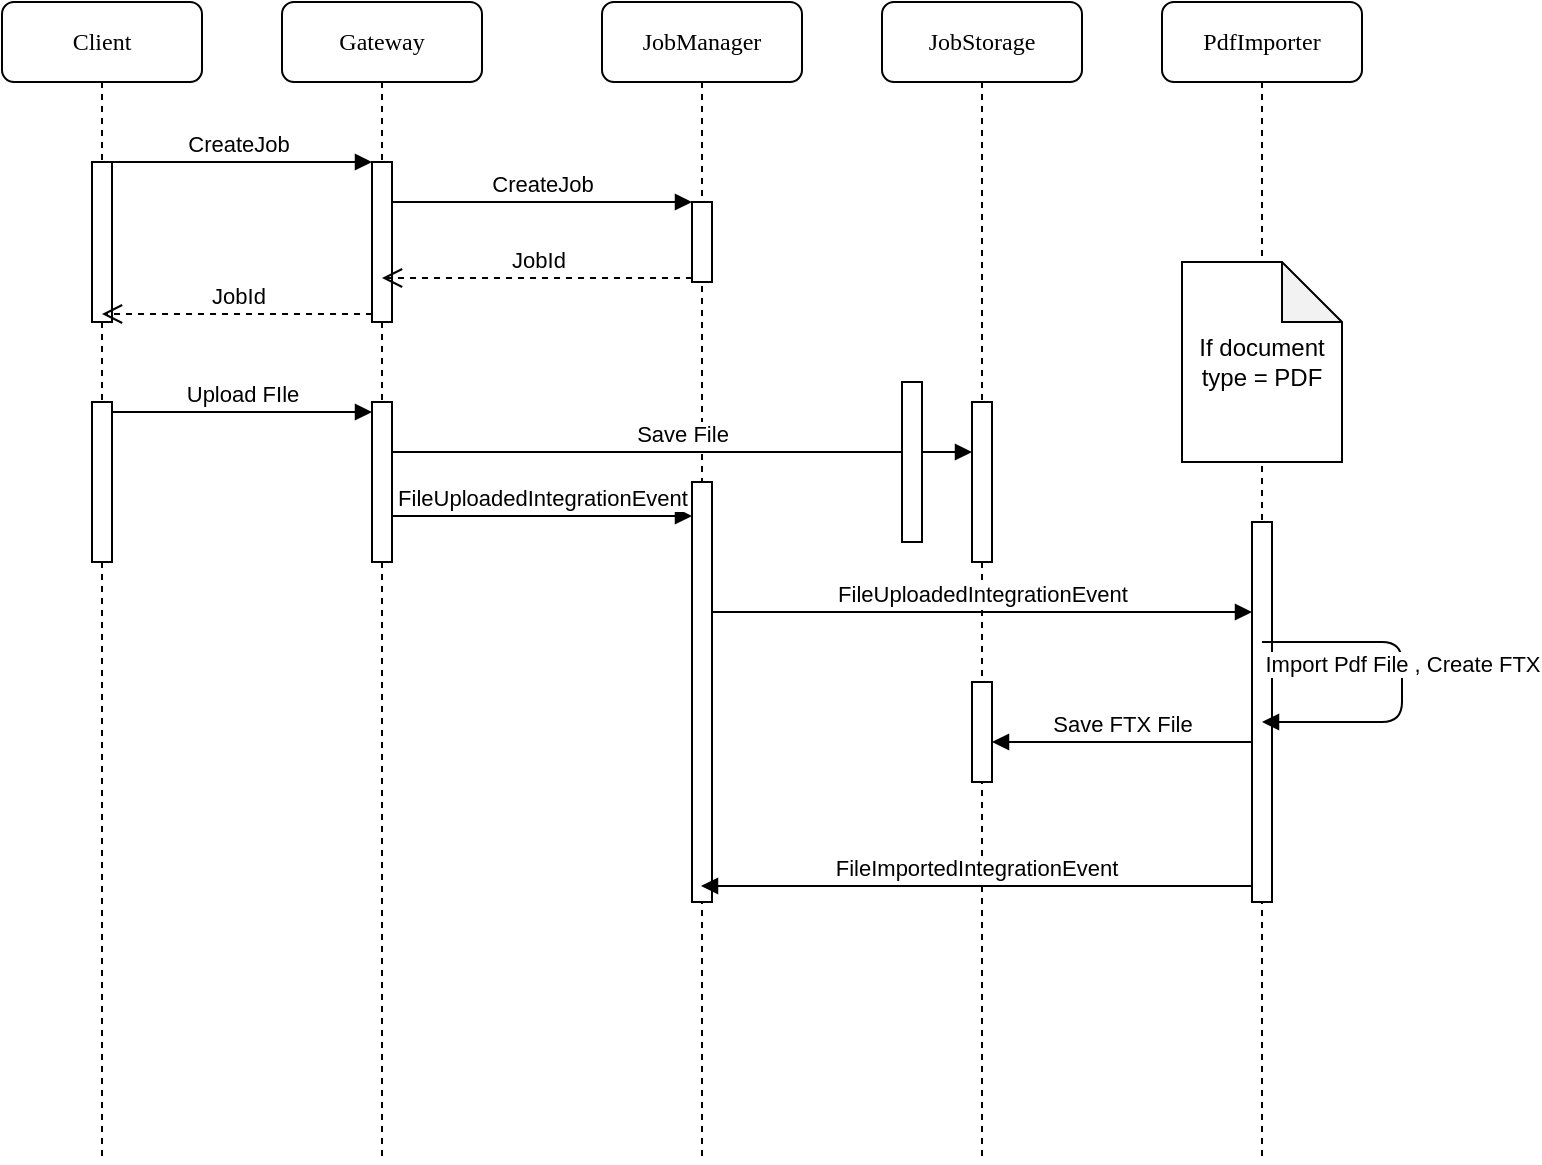 <mxfile version="13.8.1" type="github">
  <diagram name="Page-1" id="13e1069c-82ec-6db2-03f1-153e76fe0fe0">
    <mxGraphModel dx="1426" dy="794" grid="1" gridSize="10" guides="1" tooltips="1" connect="1" arrows="1" fold="1" page="1" pageScale="1" pageWidth="1100" pageHeight="850" background="#ffffff" math="0" shadow="0">
      <root>
        <mxCell id="0" />
        <mxCell id="1" parent="0" />
        <mxCell id="7baba1c4bc27f4b0-2" value="Gateway" style="shape=umlLifeline;perimeter=lifelinePerimeter;whiteSpace=wrap;html=1;container=1;collapsible=0;recursiveResize=0;outlineConnect=0;rounded=1;shadow=0;comic=0;labelBackgroundColor=none;strokeWidth=1;fontFamily=Verdana;fontSize=12;align=center;" parent="1" vertex="1">
          <mxGeometry x="240" y="80" width="100" height="580" as="geometry" />
        </mxCell>
        <mxCell id="CXt8hdQB0j-JE1RTXXkN-15" value="" style="html=1;points=[];perimeter=orthogonalPerimeter;" vertex="1" parent="7baba1c4bc27f4b0-2">
          <mxGeometry x="45" y="80" width="10" height="80" as="geometry" />
        </mxCell>
        <mxCell id="CXt8hdQB0j-JE1RTXXkN-29" value="" style="html=1;points=[];perimeter=orthogonalPerimeter;" vertex="1" parent="7baba1c4bc27f4b0-2">
          <mxGeometry x="45" y="200" width="10" height="80" as="geometry" />
        </mxCell>
        <mxCell id="7baba1c4bc27f4b0-3" value="JobManager" style="shape=umlLifeline;perimeter=lifelinePerimeter;whiteSpace=wrap;html=1;container=1;collapsible=0;recursiveResize=0;outlineConnect=0;rounded=1;shadow=0;comic=0;labelBackgroundColor=none;strokeWidth=1;fontFamily=Verdana;fontSize=12;align=center;" parent="1" vertex="1">
          <mxGeometry x="400" y="80" width="100" height="580" as="geometry" />
        </mxCell>
        <mxCell id="CXt8hdQB0j-JE1RTXXkN-22" value="" style="html=1;points=[];perimeter=orthogonalPerimeter;" vertex="1" parent="7baba1c4bc27f4b0-3">
          <mxGeometry x="45" y="100" width="10" height="40" as="geometry" />
        </mxCell>
        <mxCell id="CXt8hdQB0j-JE1RTXXkN-37" value="" style="html=1;points=[];perimeter=orthogonalPerimeter;" vertex="1" parent="7baba1c4bc27f4b0-3">
          <mxGeometry x="45" y="240" width="10" height="210" as="geometry" />
        </mxCell>
        <mxCell id="7baba1c4bc27f4b0-4" value="JobStorage" style="shape=umlLifeline;perimeter=lifelinePerimeter;whiteSpace=wrap;html=1;container=1;collapsible=0;recursiveResize=0;outlineConnect=0;rounded=1;shadow=0;comic=0;labelBackgroundColor=none;strokeWidth=1;fontFamily=Verdana;fontSize=12;align=center;" parent="1" vertex="1">
          <mxGeometry x="540" y="80" width="100" height="580" as="geometry" />
        </mxCell>
        <mxCell id="CXt8hdQB0j-JE1RTXXkN-35" value="" style="html=1;points=[];perimeter=orthogonalPerimeter;" vertex="1" parent="7baba1c4bc27f4b0-4">
          <mxGeometry x="45" y="200" width="10" height="80" as="geometry" />
        </mxCell>
        <mxCell id="CXt8hdQB0j-JE1RTXXkN-45" value="" style="html=1;points=[];perimeter=orthogonalPerimeter;" vertex="1" parent="7baba1c4bc27f4b0-4">
          <mxGeometry x="45" y="340" width="10" height="50" as="geometry" />
        </mxCell>
        <mxCell id="7baba1c4bc27f4b0-5" value="PdfImporter" style="shape=umlLifeline;perimeter=lifelinePerimeter;whiteSpace=wrap;html=1;container=1;collapsible=0;recursiveResize=0;outlineConnect=0;rounded=1;shadow=0;comic=0;labelBackgroundColor=none;strokeWidth=1;fontFamily=Verdana;fontSize=12;align=center;" parent="1" vertex="1">
          <mxGeometry x="680" y="80" width="100" height="580" as="geometry" />
        </mxCell>
        <mxCell id="CXt8hdQB0j-JE1RTXXkN-46" value="" style="html=1;points=[];perimeter=orthogonalPerimeter;" vertex="1" parent="7baba1c4bc27f4b0-5">
          <mxGeometry x="45" y="260" width="10" height="190" as="geometry" />
        </mxCell>
        <mxCell id="CXt8hdQB0j-JE1RTXXkN-49" value="If document type = PDF" style="shape=note;whiteSpace=wrap;html=1;backgroundOutline=1;darkOpacity=0.05;" vertex="1" parent="7baba1c4bc27f4b0-5">
          <mxGeometry x="10" y="130" width="80" height="100" as="geometry" />
        </mxCell>
        <mxCell id="7baba1c4bc27f4b0-8" value="Client" style="shape=umlLifeline;perimeter=lifelinePerimeter;whiteSpace=wrap;html=1;container=1;collapsible=0;recursiveResize=0;outlineConnect=0;rounded=1;shadow=0;comic=0;labelBackgroundColor=none;strokeWidth=1;fontFamily=Verdana;fontSize=12;align=center;" parent="1" vertex="1">
          <mxGeometry x="100" y="80" width="100" height="580" as="geometry" />
        </mxCell>
        <mxCell id="CXt8hdQB0j-JE1RTXXkN-9" value="" style="html=1;points=[];perimeter=orthogonalPerimeter;" vertex="1" parent="7baba1c4bc27f4b0-8">
          <mxGeometry x="45" y="80" width="10" height="80" as="geometry" />
        </mxCell>
        <mxCell id="CXt8hdQB0j-JE1RTXXkN-26" value="" style="html=1;points=[];perimeter=orthogonalPerimeter;" vertex="1" parent="7baba1c4bc27f4b0-8">
          <mxGeometry x="45" y="200" width="10" height="80" as="geometry" />
        </mxCell>
        <mxCell id="CXt8hdQB0j-JE1RTXXkN-16" value="CreateJob" style="html=1;verticalAlign=bottom;endArrow=block;entryX=0;entryY=0;" edge="1" target="CXt8hdQB0j-JE1RTXXkN-15" parent="1" source="7baba1c4bc27f4b0-8">
          <mxGeometry relative="1" as="geometry">
            <mxPoint x="215" y="160" as="sourcePoint" />
          </mxGeometry>
        </mxCell>
        <mxCell id="CXt8hdQB0j-JE1RTXXkN-17" value="JobId" style="html=1;verticalAlign=bottom;endArrow=open;dashed=1;endSize=8;exitX=0;exitY=0.95;" edge="1" source="CXt8hdQB0j-JE1RTXXkN-15" parent="1" target="7baba1c4bc27f4b0-8">
          <mxGeometry relative="1" as="geometry">
            <mxPoint x="215" y="236" as="targetPoint" />
          </mxGeometry>
        </mxCell>
        <mxCell id="CXt8hdQB0j-JE1RTXXkN-23" value="CreateJob" style="html=1;verticalAlign=bottom;endArrow=block;entryX=0;entryY=0;" edge="1" target="CXt8hdQB0j-JE1RTXXkN-22" parent="1" source="CXt8hdQB0j-JE1RTXXkN-15">
          <mxGeometry relative="1" as="geometry">
            <mxPoint x="375" y="160" as="sourcePoint" />
          </mxGeometry>
        </mxCell>
        <mxCell id="CXt8hdQB0j-JE1RTXXkN-24" value="JobId" style="html=1;verticalAlign=bottom;endArrow=open;dashed=1;endSize=8;exitX=0;exitY=0.95;" edge="1" source="CXt8hdQB0j-JE1RTXXkN-22" parent="1" target="7baba1c4bc27f4b0-2">
          <mxGeometry relative="1" as="geometry">
            <mxPoint x="375" y="236" as="targetPoint" />
          </mxGeometry>
        </mxCell>
        <mxCell id="CXt8hdQB0j-JE1RTXXkN-34" value="Upload FIle" style="html=1;verticalAlign=bottom;endArrow=block;" edge="1" parent="1">
          <mxGeometry width="80" relative="1" as="geometry">
            <mxPoint x="155" y="285" as="sourcePoint" />
            <mxPoint x="285" y="285" as="targetPoint" />
          </mxGeometry>
        </mxCell>
        <mxCell id="CXt8hdQB0j-JE1RTXXkN-36" value="Save File" style="html=1;verticalAlign=bottom;endArrow=block;" edge="1" parent="1">
          <mxGeometry width="80" relative="1" as="geometry">
            <mxPoint x="295" y="305" as="sourcePoint" />
            <mxPoint x="585" y="305" as="targetPoint" />
          </mxGeometry>
        </mxCell>
        <mxCell id="CXt8hdQB0j-JE1RTXXkN-39" value="FileUploadedIntegrationEvent" style="html=1;verticalAlign=bottom;endArrow=block;" edge="1" parent="1">
          <mxGeometry width="80" relative="1" as="geometry">
            <mxPoint x="295" y="337" as="sourcePoint" />
            <mxPoint x="445" y="337" as="targetPoint" />
          </mxGeometry>
        </mxCell>
        <mxCell id="CXt8hdQB0j-JE1RTXXkN-42" value="" style="html=1;points=[];perimeter=orthogonalPerimeter;" vertex="1" parent="1">
          <mxGeometry x="550" y="270" width="10" height="80" as="geometry" />
        </mxCell>
        <mxCell id="CXt8hdQB0j-JE1RTXXkN-43" value="" style="html=1;points=[];perimeter=orthogonalPerimeter;" vertex="1" parent="1">
          <mxGeometry x="550" y="270" width="10" height="80" as="geometry" />
        </mxCell>
        <mxCell id="CXt8hdQB0j-JE1RTXXkN-44" value="" style="html=1;points=[];perimeter=orthogonalPerimeter;" vertex="1" parent="1">
          <mxGeometry x="550" y="270" width="10" height="80" as="geometry" />
        </mxCell>
        <mxCell id="CXt8hdQB0j-JE1RTXXkN-47" value="FileUploadedIntegrationEvent" style="html=1;verticalAlign=bottom;endArrow=block;" edge="1" parent="1">
          <mxGeometry width="80" relative="1" as="geometry">
            <mxPoint x="455" y="385" as="sourcePoint" />
            <mxPoint x="725" y="385" as="targetPoint" />
          </mxGeometry>
        </mxCell>
        <mxCell id="CXt8hdQB0j-JE1RTXXkN-52" value="Save FTX File" style="html=1;verticalAlign=bottom;endArrow=block;" edge="1" parent="1">
          <mxGeometry width="80" relative="1" as="geometry">
            <mxPoint x="725" y="450" as="sourcePoint" />
            <mxPoint x="595" y="450" as="targetPoint" />
          </mxGeometry>
        </mxCell>
        <mxCell id="CXt8hdQB0j-JE1RTXXkN-55" value="Import Pdf File , Create FTX" style="html=1;verticalAlign=bottom;endArrow=block;" edge="1" parent="1" target="7baba1c4bc27f4b0-5">
          <mxGeometry x="-0.003" width="80" relative="1" as="geometry">
            <mxPoint x="730" y="400" as="sourcePoint" />
            <mxPoint x="800" y="480" as="targetPoint" />
            <Array as="points">
              <mxPoint x="800" y="400" />
              <mxPoint x="800" y="440" />
            </Array>
            <mxPoint as="offset" />
          </mxGeometry>
        </mxCell>
        <mxCell id="CXt8hdQB0j-JE1RTXXkN-57" value="FileImportedIntegrationEvent" style="html=1;verticalAlign=bottom;endArrow=block;" edge="1" parent="1">
          <mxGeometry width="80" relative="1" as="geometry">
            <mxPoint x="725" y="522" as="sourcePoint" />
            <mxPoint x="449.5" y="522" as="targetPoint" />
          </mxGeometry>
        </mxCell>
      </root>
    </mxGraphModel>
  </diagram>
</mxfile>

